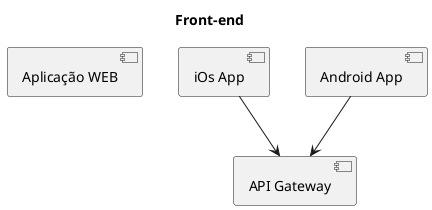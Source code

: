 @startuml Derived

title Front-end

[Aplicação WEB]
[iOs App]
[Android App]
[API Gateway]

[iOs App] -->  [API Gateway]
[Android App] --> [API Gateway]

@enduml